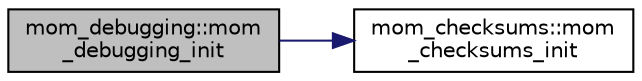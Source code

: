 digraph "mom_debugging::mom_debugging_init"
{
 // INTERACTIVE_SVG=YES
 // LATEX_PDF_SIZE
  edge [fontname="Helvetica",fontsize="10",labelfontname="Helvetica",labelfontsize="10"];
  node [fontname="Helvetica",fontsize="10",shape=record];
  rankdir="LR";
  Node1 [label="mom_debugging::mom\l_debugging_init",height=0.2,width=0.4,color="black", fillcolor="grey75", style="filled", fontcolor="black",tooltip="MOM_debugging_init initializes the MOM_debugging module, and sets the parameterts that control which ..."];
  Node1 -> Node2 [color="midnightblue",fontsize="10",style="solid",fontname="Helvetica"];
  Node2 [label="mom_checksums::mom\l_checksums_init",height=0.2,width=0.4,color="black", fillcolor="white", style="filled",URL="$namespacemom__checksums.html#a4844ebcc4ee98794babd6b17219f5139",tooltip="MOM_checksums_init initializes the MOM_checksums module. As it happens, the only thing that it does i..."];
}
